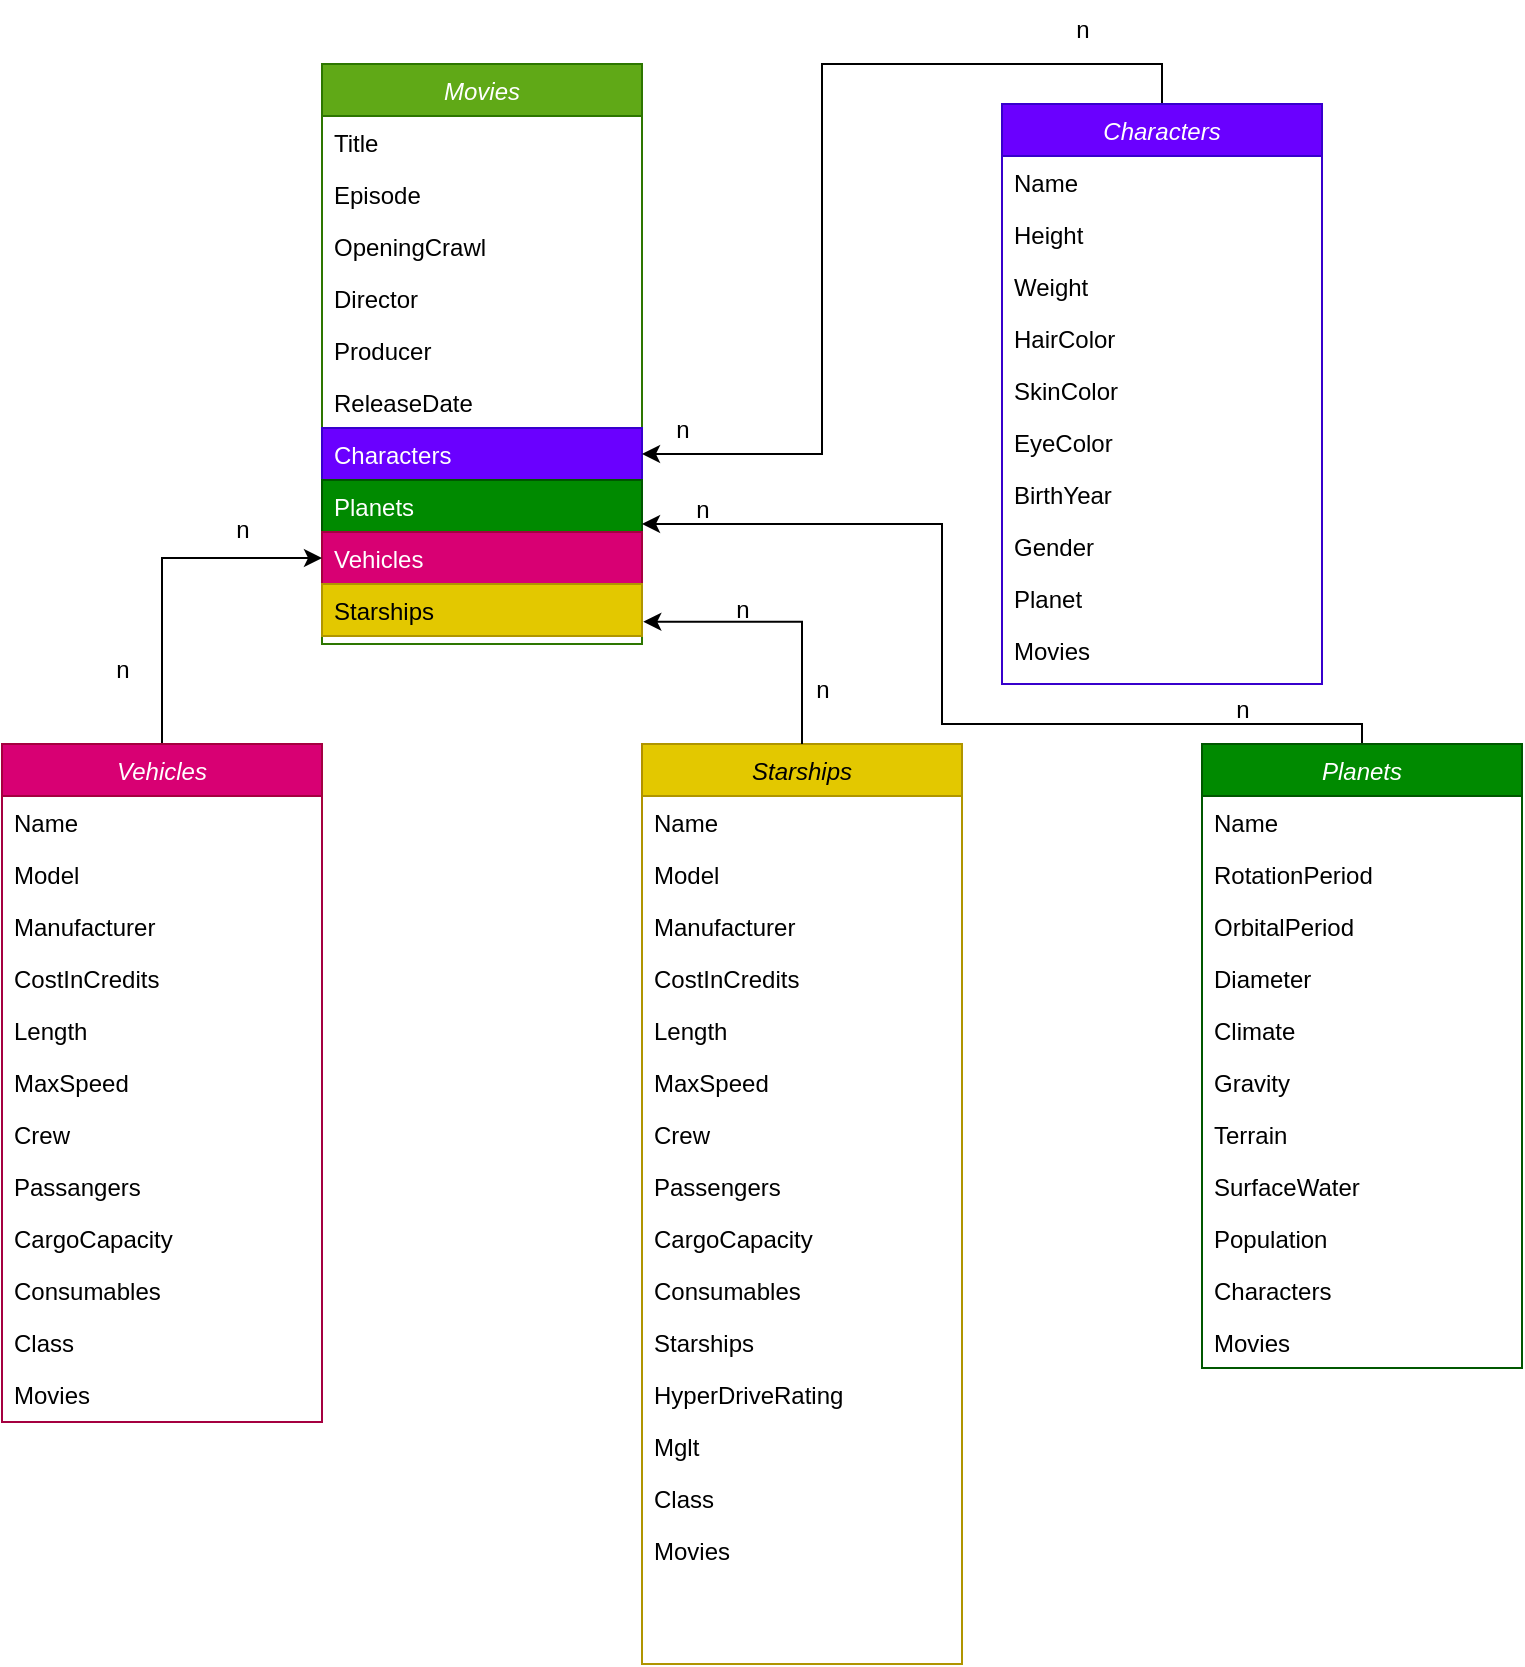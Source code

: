<mxfile version="24.2.5" type="device">
  <diagram id="C5RBs43oDa-KdzZeNtuy" name="Page-1">
    <mxGraphModel dx="1674" dy="836" grid="1" gridSize="10" guides="1" tooltips="1" connect="1" arrows="1" fold="1" page="1" pageScale="1" pageWidth="827" pageHeight="1169" math="0" shadow="0">
      <root>
        <mxCell id="WIyWlLk6GJQsqaUBKTNV-0" />
        <mxCell id="WIyWlLk6GJQsqaUBKTNV-1" parent="WIyWlLk6GJQsqaUBKTNV-0" />
        <mxCell id="zkfFHV4jXpPFQw0GAbJ--0" value="Movies" style="swimlane;fontStyle=2;align=center;verticalAlign=top;childLayout=stackLayout;horizontal=1;startSize=26;horizontalStack=0;resizeParent=1;resizeLast=0;collapsible=1;marginBottom=0;rounded=0;shadow=0;strokeWidth=1;fillColor=#60a917;fontColor=#ffffff;strokeColor=#2D7600;" parent="WIyWlLk6GJQsqaUBKTNV-1" vertex="1">
          <mxGeometry x="200" y="100" width="160" height="290" as="geometry">
            <mxRectangle x="230" y="140" width="160" height="26" as="alternateBounds" />
          </mxGeometry>
        </mxCell>
        <mxCell id="zkfFHV4jXpPFQw0GAbJ--1" value="Title" style="text;align=left;verticalAlign=top;spacingLeft=4;spacingRight=4;overflow=hidden;rotatable=0;points=[[0,0.5],[1,0.5]];portConstraint=eastwest;" parent="zkfFHV4jXpPFQw0GAbJ--0" vertex="1">
          <mxGeometry y="26" width="160" height="26" as="geometry" />
        </mxCell>
        <mxCell id="zkfFHV4jXpPFQw0GAbJ--2" value="Episode" style="text;align=left;verticalAlign=top;spacingLeft=4;spacingRight=4;overflow=hidden;rotatable=0;points=[[0,0.5],[1,0.5]];portConstraint=eastwest;rounded=0;shadow=0;html=0;" parent="zkfFHV4jXpPFQw0GAbJ--0" vertex="1">
          <mxGeometry y="52" width="160" height="26" as="geometry" />
        </mxCell>
        <mxCell id="zkfFHV4jXpPFQw0GAbJ--3" value="OpeningCrawl" style="text;align=left;verticalAlign=top;spacingLeft=4;spacingRight=4;overflow=hidden;rotatable=0;points=[[0,0.5],[1,0.5]];portConstraint=eastwest;rounded=0;shadow=0;html=0;" parent="zkfFHV4jXpPFQw0GAbJ--0" vertex="1">
          <mxGeometry y="78" width="160" height="26" as="geometry" />
        </mxCell>
        <mxCell id="EUKkS2BKYQm7LkqwIsS1-1" value="Director" style="text;align=left;verticalAlign=top;spacingLeft=4;spacingRight=4;overflow=hidden;rotatable=0;points=[[0,0.5],[1,0.5]];portConstraint=eastwest;rounded=0;shadow=0;html=0;" parent="zkfFHV4jXpPFQw0GAbJ--0" vertex="1">
          <mxGeometry y="104" width="160" height="26" as="geometry" />
        </mxCell>
        <mxCell id="EUKkS2BKYQm7LkqwIsS1-2" value="Producer" style="text;align=left;verticalAlign=top;spacingLeft=4;spacingRight=4;overflow=hidden;rotatable=0;points=[[0,0.5],[1,0.5]];portConstraint=eastwest;rounded=0;shadow=0;html=0;" parent="zkfFHV4jXpPFQw0GAbJ--0" vertex="1">
          <mxGeometry y="130" width="160" height="26" as="geometry" />
        </mxCell>
        <mxCell id="EUKkS2BKYQm7LkqwIsS1-3" value="ReleaseDate" style="text;align=left;verticalAlign=top;spacingLeft=4;spacingRight=4;overflow=hidden;rotatable=0;points=[[0,0.5],[1,0.5]];portConstraint=eastwest;rounded=0;shadow=0;html=0;" parent="zkfFHV4jXpPFQw0GAbJ--0" vertex="1">
          <mxGeometry y="156" width="160" height="26" as="geometry" />
        </mxCell>
        <mxCell id="EUKkS2BKYQm7LkqwIsS1-4" value="Characters" style="text;align=left;verticalAlign=top;spacingLeft=4;spacingRight=4;overflow=hidden;rotatable=0;points=[[0,0.5],[1,0.5]];portConstraint=eastwest;rounded=0;shadow=0;html=0;fillColor=#6a00ff;fontColor=#ffffff;strokeColor=#3700CC;" parent="zkfFHV4jXpPFQw0GAbJ--0" vertex="1">
          <mxGeometry y="182" width="160" height="26" as="geometry" />
        </mxCell>
        <mxCell id="EUKkS2BKYQm7LkqwIsS1-5" value="Planets" style="text;align=left;verticalAlign=top;spacingLeft=4;spacingRight=4;overflow=hidden;rotatable=0;points=[[0,0.5],[1,0.5]];portConstraint=eastwest;rounded=0;shadow=0;html=0;fillColor=#008a00;fontColor=#ffffff;strokeColor=#005700;" parent="zkfFHV4jXpPFQw0GAbJ--0" vertex="1">
          <mxGeometry y="208" width="160" height="26" as="geometry" />
        </mxCell>
        <mxCell id="EUKkS2BKYQm7LkqwIsS1-6" value="Vehicles" style="text;align=left;verticalAlign=top;spacingLeft=4;spacingRight=4;overflow=hidden;rotatable=0;points=[[0,0.5],[1,0.5]];portConstraint=eastwest;rounded=0;shadow=0;html=0;fillColor=#d80073;fontColor=#ffffff;strokeColor=#A50040;" parent="zkfFHV4jXpPFQw0GAbJ--0" vertex="1">
          <mxGeometry y="234" width="160" height="26" as="geometry" />
        </mxCell>
        <mxCell id="EUKkS2BKYQm7LkqwIsS1-7" value="Starships" style="text;align=left;verticalAlign=top;spacingLeft=4;spacingRight=4;overflow=hidden;rotatable=0;points=[[0,0.5],[1,0.5]];portConstraint=eastwest;rounded=0;shadow=0;html=0;fillColor=#e3c800;fontColor=#000000;strokeColor=#B09500;" parent="zkfFHV4jXpPFQw0GAbJ--0" vertex="1">
          <mxGeometry y="260" width="160" height="26" as="geometry" />
        </mxCell>
        <mxCell id="EUKkS2BKYQm7LkqwIsS1-63" style="edgeStyle=orthogonalEdgeStyle;rounded=0;orthogonalLoop=1;jettySize=auto;html=1;exitX=0.5;exitY=0;exitDx=0;exitDy=0;" parent="WIyWlLk6GJQsqaUBKTNV-1" source="EUKkS2BKYQm7LkqwIsS1-8" target="EUKkS2BKYQm7LkqwIsS1-4" edge="1">
          <mxGeometry relative="1" as="geometry" />
        </mxCell>
        <mxCell id="EUKkS2BKYQm7LkqwIsS1-8" value="Characters" style="swimlane;fontStyle=2;align=center;verticalAlign=top;childLayout=stackLayout;horizontal=1;startSize=26;horizontalStack=0;resizeParent=1;resizeLast=0;collapsible=1;marginBottom=0;rounded=0;shadow=0;strokeWidth=1;fillColor=#6a00ff;fontColor=#ffffff;strokeColor=#3700CC;" parent="WIyWlLk6GJQsqaUBKTNV-1" vertex="1">
          <mxGeometry x="540" y="120" width="160" height="290" as="geometry">
            <mxRectangle x="230" y="140" width="160" height="26" as="alternateBounds" />
          </mxGeometry>
        </mxCell>
        <mxCell id="EUKkS2BKYQm7LkqwIsS1-9" value="Name" style="text;align=left;verticalAlign=top;spacingLeft=4;spacingRight=4;overflow=hidden;rotatable=0;points=[[0,0.5],[1,0.5]];portConstraint=eastwest;" parent="EUKkS2BKYQm7LkqwIsS1-8" vertex="1">
          <mxGeometry y="26" width="160" height="26" as="geometry" />
        </mxCell>
        <mxCell id="EUKkS2BKYQm7LkqwIsS1-10" value="Height" style="text;align=left;verticalAlign=top;spacingLeft=4;spacingRight=4;overflow=hidden;rotatable=0;points=[[0,0.5],[1,0.5]];portConstraint=eastwest;rounded=0;shadow=0;html=0;" parent="EUKkS2BKYQm7LkqwIsS1-8" vertex="1">
          <mxGeometry y="52" width="160" height="26" as="geometry" />
        </mxCell>
        <mxCell id="EUKkS2BKYQm7LkqwIsS1-11" value="Weight" style="text;align=left;verticalAlign=top;spacingLeft=4;spacingRight=4;overflow=hidden;rotatable=0;points=[[0,0.5],[1,0.5]];portConstraint=eastwest;rounded=0;shadow=0;html=0;" parent="EUKkS2BKYQm7LkqwIsS1-8" vertex="1">
          <mxGeometry y="78" width="160" height="26" as="geometry" />
        </mxCell>
        <mxCell id="EUKkS2BKYQm7LkqwIsS1-12" value="HairColor" style="text;align=left;verticalAlign=top;spacingLeft=4;spacingRight=4;overflow=hidden;rotatable=0;points=[[0,0.5],[1,0.5]];portConstraint=eastwest;rounded=0;shadow=0;html=0;" parent="EUKkS2BKYQm7LkqwIsS1-8" vertex="1">
          <mxGeometry y="104" width="160" height="26" as="geometry" />
        </mxCell>
        <mxCell id="EUKkS2BKYQm7LkqwIsS1-13" value="SkinColor" style="text;align=left;verticalAlign=top;spacingLeft=4;spacingRight=4;overflow=hidden;rotatable=0;points=[[0,0.5],[1,0.5]];portConstraint=eastwest;rounded=0;shadow=0;html=0;" parent="EUKkS2BKYQm7LkqwIsS1-8" vertex="1">
          <mxGeometry y="130" width="160" height="26" as="geometry" />
        </mxCell>
        <mxCell id="EUKkS2BKYQm7LkqwIsS1-14" value="EyeColor" style="text;align=left;verticalAlign=top;spacingLeft=4;spacingRight=4;overflow=hidden;rotatable=0;points=[[0,0.5],[1,0.5]];portConstraint=eastwest;rounded=0;shadow=0;html=0;" parent="EUKkS2BKYQm7LkqwIsS1-8" vertex="1">
          <mxGeometry y="156" width="160" height="26" as="geometry" />
        </mxCell>
        <mxCell id="EUKkS2BKYQm7LkqwIsS1-15" value="BirthYear" style="text;align=left;verticalAlign=top;spacingLeft=4;spacingRight=4;overflow=hidden;rotatable=0;points=[[0,0.5],[1,0.5]];portConstraint=eastwest;rounded=0;shadow=0;html=0;" parent="EUKkS2BKYQm7LkqwIsS1-8" vertex="1">
          <mxGeometry y="182" width="160" height="26" as="geometry" />
        </mxCell>
        <mxCell id="EUKkS2BKYQm7LkqwIsS1-16" value="Gender" style="text;align=left;verticalAlign=top;spacingLeft=4;spacingRight=4;overflow=hidden;rotatable=0;points=[[0,0.5],[1,0.5]];portConstraint=eastwest;rounded=0;shadow=0;html=0;" parent="EUKkS2BKYQm7LkqwIsS1-8" vertex="1">
          <mxGeometry y="208" width="160" height="26" as="geometry" />
        </mxCell>
        <mxCell id="EUKkS2BKYQm7LkqwIsS1-17" value="Planet" style="text;align=left;verticalAlign=top;spacingLeft=4;spacingRight=4;overflow=hidden;rotatable=0;points=[[0,0.5],[1,0.5]];portConstraint=eastwest;rounded=0;shadow=0;html=0;" parent="EUKkS2BKYQm7LkqwIsS1-8" vertex="1">
          <mxGeometry y="234" width="160" height="26" as="geometry" />
        </mxCell>
        <mxCell id="EUKkS2BKYQm7LkqwIsS1-18" value="Movies" style="text;align=left;verticalAlign=top;spacingLeft=4;spacingRight=4;overflow=hidden;rotatable=0;points=[[0,0.5],[1,0.5]];portConstraint=eastwest;rounded=0;shadow=0;html=0;" parent="EUKkS2BKYQm7LkqwIsS1-8" vertex="1">
          <mxGeometry y="260" width="160" height="26" as="geometry" />
        </mxCell>
        <mxCell id="EUKkS2BKYQm7LkqwIsS1-62" style="edgeStyle=orthogonalEdgeStyle;rounded=0;orthogonalLoop=1;jettySize=auto;html=1;" parent="WIyWlLk6GJQsqaUBKTNV-1" source="EUKkS2BKYQm7LkqwIsS1-19" target="EUKkS2BKYQm7LkqwIsS1-5" edge="1">
          <mxGeometry relative="1" as="geometry">
            <Array as="points">
              <mxPoint x="720" y="430" />
              <mxPoint x="510" y="430" />
              <mxPoint x="510" y="330" />
            </Array>
          </mxGeometry>
        </mxCell>
        <mxCell id="EUKkS2BKYQm7LkqwIsS1-19" value="Planets" style="swimlane;fontStyle=2;align=center;verticalAlign=top;childLayout=stackLayout;horizontal=1;startSize=26;horizontalStack=0;resizeParent=1;resizeLast=0;collapsible=1;marginBottom=0;rounded=0;shadow=0;strokeWidth=1;fillColor=#008a00;strokeColor=#005700;fontColor=#ffffff;" parent="WIyWlLk6GJQsqaUBKTNV-1" vertex="1">
          <mxGeometry x="640" y="440" width="160" height="312" as="geometry">
            <mxRectangle x="230" y="140" width="160" height="26" as="alternateBounds" />
          </mxGeometry>
        </mxCell>
        <mxCell id="EUKkS2BKYQm7LkqwIsS1-20" value="Name" style="text;align=left;verticalAlign=top;spacingLeft=4;spacingRight=4;overflow=hidden;rotatable=0;points=[[0,0.5],[1,0.5]];portConstraint=eastwest;" parent="EUKkS2BKYQm7LkqwIsS1-19" vertex="1">
          <mxGeometry y="26" width="160" height="26" as="geometry" />
        </mxCell>
        <mxCell id="EUKkS2BKYQm7LkqwIsS1-21" value="RotationPeriod" style="text;align=left;verticalAlign=top;spacingLeft=4;spacingRight=4;overflow=hidden;rotatable=0;points=[[0,0.5],[1,0.5]];portConstraint=eastwest;rounded=0;shadow=0;html=0;" parent="EUKkS2BKYQm7LkqwIsS1-19" vertex="1">
          <mxGeometry y="52" width="160" height="26" as="geometry" />
        </mxCell>
        <mxCell id="EUKkS2BKYQm7LkqwIsS1-22" value="OrbitalPeriod" style="text;align=left;verticalAlign=top;spacingLeft=4;spacingRight=4;overflow=hidden;rotatable=0;points=[[0,0.5],[1,0.5]];portConstraint=eastwest;rounded=0;shadow=0;html=0;" parent="EUKkS2BKYQm7LkqwIsS1-19" vertex="1">
          <mxGeometry y="78" width="160" height="26" as="geometry" />
        </mxCell>
        <mxCell id="EUKkS2BKYQm7LkqwIsS1-23" value="Diameter" style="text;align=left;verticalAlign=top;spacingLeft=4;spacingRight=4;overflow=hidden;rotatable=0;points=[[0,0.5],[1,0.5]];portConstraint=eastwest;rounded=0;shadow=0;html=0;" parent="EUKkS2BKYQm7LkqwIsS1-19" vertex="1">
          <mxGeometry y="104" width="160" height="26" as="geometry" />
        </mxCell>
        <mxCell id="EUKkS2BKYQm7LkqwIsS1-24" value="Climate" style="text;align=left;verticalAlign=top;spacingLeft=4;spacingRight=4;overflow=hidden;rotatable=0;points=[[0,0.5],[1,0.5]];portConstraint=eastwest;rounded=0;shadow=0;html=0;" parent="EUKkS2BKYQm7LkqwIsS1-19" vertex="1">
          <mxGeometry y="130" width="160" height="26" as="geometry" />
        </mxCell>
        <mxCell id="EUKkS2BKYQm7LkqwIsS1-25" value="Gravity" style="text;align=left;verticalAlign=top;spacingLeft=4;spacingRight=4;overflow=hidden;rotatable=0;points=[[0,0.5],[1,0.5]];portConstraint=eastwest;rounded=0;shadow=0;html=0;" parent="EUKkS2BKYQm7LkqwIsS1-19" vertex="1">
          <mxGeometry y="156" width="160" height="26" as="geometry" />
        </mxCell>
        <mxCell id="EUKkS2BKYQm7LkqwIsS1-26" value="Terrain" style="text;align=left;verticalAlign=top;spacingLeft=4;spacingRight=4;overflow=hidden;rotatable=0;points=[[0,0.5],[1,0.5]];portConstraint=eastwest;rounded=0;shadow=0;html=0;" parent="EUKkS2BKYQm7LkqwIsS1-19" vertex="1">
          <mxGeometry y="182" width="160" height="26" as="geometry" />
        </mxCell>
        <mxCell id="EUKkS2BKYQm7LkqwIsS1-27" value="SurfaceWater" style="text;align=left;verticalAlign=top;spacingLeft=4;spacingRight=4;overflow=hidden;rotatable=0;points=[[0,0.5],[1,0.5]];portConstraint=eastwest;rounded=0;shadow=0;html=0;" parent="EUKkS2BKYQm7LkqwIsS1-19" vertex="1">
          <mxGeometry y="208" width="160" height="26" as="geometry" />
        </mxCell>
        <mxCell id="EUKkS2BKYQm7LkqwIsS1-28" value="Population" style="text;align=left;verticalAlign=top;spacingLeft=4;spacingRight=4;overflow=hidden;rotatable=0;points=[[0,0.5],[1,0.5]];portConstraint=eastwest;rounded=0;shadow=0;html=0;" parent="EUKkS2BKYQm7LkqwIsS1-19" vertex="1">
          <mxGeometry y="234" width="160" height="26" as="geometry" />
        </mxCell>
        <mxCell id="EUKkS2BKYQm7LkqwIsS1-29" value="Characters" style="text;align=left;verticalAlign=top;spacingLeft=4;spacingRight=4;overflow=hidden;rotatable=0;points=[[0,0.5],[1,0.5]];portConstraint=eastwest;rounded=0;shadow=0;html=0;" parent="EUKkS2BKYQm7LkqwIsS1-19" vertex="1">
          <mxGeometry y="260" width="160" height="26" as="geometry" />
        </mxCell>
        <mxCell id="EUKkS2BKYQm7LkqwIsS1-30" value="Movies" style="text;align=left;verticalAlign=top;spacingLeft=4;spacingRight=4;overflow=hidden;rotatable=0;points=[[0,0.5],[1,0.5]];portConstraint=eastwest;rounded=0;shadow=0;html=0;" parent="EUKkS2BKYQm7LkqwIsS1-19" vertex="1">
          <mxGeometry y="286" width="160" height="26" as="geometry" />
        </mxCell>
        <mxCell id="EUKkS2BKYQm7LkqwIsS1-61" style="edgeStyle=orthogonalEdgeStyle;rounded=0;orthogonalLoop=1;jettySize=auto;html=1;" parent="WIyWlLk6GJQsqaUBKTNV-1" source="EUKkS2BKYQm7LkqwIsS1-31" target="EUKkS2BKYQm7LkqwIsS1-6" edge="1">
          <mxGeometry relative="1" as="geometry" />
        </mxCell>
        <mxCell id="EUKkS2BKYQm7LkqwIsS1-31" value="Vehicles" style="swimlane;fontStyle=2;align=center;verticalAlign=top;childLayout=stackLayout;horizontal=1;startSize=26;horizontalStack=0;resizeParent=1;resizeLast=0;collapsible=1;marginBottom=0;rounded=0;shadow=0;strokeWidth=1;fillColor=#d80073;fontColor=#ffffff;strokeColor=#A50040;" parent="WIyWlLk6GJQsqaUBKTNV-1" vertex="1">
          <mxGeometry x="40" y="440" width="160" height="339" as="geometry">
            <mxRectangle x="230" y="140" width="160" height="26" as="alternateBounds" />
          </mxGeometry>
        </mxCell>
        <mxCell id="EUKkS2BKYQm7LkqwIsS1-32" value="Name" style="text;align=left;verticalAlign=top;spacingLeft=4;spacingRight=4;overflow=hidden;rotatable=0;points=[[0,0.5],[1,0.5]];portConstraint=eastwest;" parent="EUKkS2BKYQm7LkqwIsS1-31" vertex="1">
          <mxGeometry y="26" width="160" height="26" as="geometry" />
        </mxCell>
        <mxCell id="EUKkS2BKYQm7LkqwIsS1-33" value="Model" style="text;align=left;verticalAlign=top;spacingLeft=4;spacingRight=4;overflow=hidden;rotatable=0;points=[[0,0.5],[1,0.5]];portConstraint=eastwest;rounded=0;shadow=0;html=0;" parent="EUKkS2BKYQm7LkqwIsS1-31" vertex="1">
          <mxGeometry y="52" width="160" height="26" as="geometry" />
        </mxCell>
        <mxCell id="EUKkS2BKYQm7LkqwIsS1-34" value="Manufacturer" style="text;align=left;verticalAlign=top;spacingLeft=4;spacingRight=4;overflow=hidden;rotatable=0;points=[[0,0.5],[1,0.5]];portConstraint=eastwest;rounded=0;shadow=0;html=0;" parent="EUKkS2BKYQm7LkqwIsS1-31" vertex="1">
          <mxGeometry y="78" width="160" height="26" as="geometry" />
        </mxCell>
        <mxCell id="EUKkS2BKYQm7LkqwIsS1-35" value="CostInCredits" style="text;align=left;verticalAlign=top;spacingLeft=4;spacingRight=4;overflow=hidden;rotatable=0;points=[[0,0.5],[1,0.5]];portConstraint=eastwest;rounded=0;shadow=0;html=0;" parent="EUKkS2BKYQm7LkqwIsS1-31" vertex="1">
          <mxGeometry y="104" width="160" height="26" as="geometry" />
        </mxCell>
        <mxCell id="EUKkS2BKYQm7LkqwIsS1-36" value="Length" style="text;align=left;verticalAlign=top;spacingLeft=4;spacingRight=4;overflow=hidden;rotatable=0;points=[[0,0.5],[1,0.5]];portConstraint=eastwest;rounded=0;shadow=0;html=0;" parent="EUKkS2BKYQm7LkqwIsS1-31" vertex="1">
          <mxGeometry y="130" width="160" height="26" as="geometry" />
        </mxCell>
        <mxCell id="EUKkS2BKYQm7LkqwIsS1-37" value="MaxSpeed" style="text;align=left;verticalAlign=top;spacingLeft=4;spacingRight=4;overflow=hidden;rotatable=0;points=[[0,0.5],[1,0.5]];portConstraint=eastwest;rounded=0;shadow=0;html=0;" parent="EUKkS2BKYQm7LkqwIsS1-31" vertex="1">
          <mxGeometry y="156" width="160" height="26" as="geometry" />
        </mxCell>
        <mxCell id="EUKkS2BKYQm7LkqwIsS1-38" value="Crew" style="text;align=left;verticalAlign=top;spacingLeft=4;spacingRight=4;overflow=hidden;rotatable=0;points=[[0,0.5],[1,0.5]];portConstraint=eastwest;rounded=0;shadow=0;html=0;" parent="EUKkS2BKYQm7LkqwIsS1-31" vertex="1">
          <mxGeometry y="182" width="160" height="26" as="geometry" />
        </mxCell>
        <mxCell id="EUKkS2BKYQm7LkqwIsS1-39" value="Passangers" style="text;align=left;verticalAlign=top;spacingLeft=4;spacingRight=4;overflow=hidden;rotatable=0;points=[[0,0.5],[1,0.5]];portConstraint=eastwest;rounded=0;shadow=0;html=0;" parent="EUKkS2BKYQm7LkqwIsS1-31" vertex="1">
          <mxGeometry y="208" width="160" height="26" as="geometry" />
        </mxCell>
        <mxCell id="EUKkS2BKYQm7LkqwIsS1-40" value="CargoCapacity" style="text;align=left;verticalAlign=top;spacingLeft=4;spacingRight=4;overflow=hidden;rotatable=0;points=[[0,0.5],[1,0.5]];portConstraint=eastwest;rounded=0;shadow=0;html=0;" parent="EUKkS2BKYQm7LkqwIsS1-31" vertex="1">
          <mxGeometry y="234" width="160" height="26" as="geometry" />
        </mxCell>
        <mxCell id="EUKkS2BKYQm7LkqwIsS1-41" value="Consumables" style="text;align=left;verticalAlign=top;spacingLeft=4;spacingRight=4;overflow=hidden;rotatable=0;points=[[0,0.5],[1,0.5]];portConstraint=eastwest;rounded=0;shadow=0;html=0;" parent="EUKkS2BKYQm7LkqwIsS1-31" vertex="1">
          <mxGeometry y="260" width="160" height="26" as="geometry" />
        </mxCell>
        <mxCell id="EUKkS2BKYQm7LkqwIsS1-42" value="Class" style="text;align=left;verticalAlign=top;spacingLeft=4;spacingRight=4;overflow=hidden;rotatable=0;points=[[0,0.5],[1,0.5]];portConstraint=eastwest;rounded=0;shadow=0;html=0;" parent="EUKkS2BKYQm7LkqwIsS1-31" vertex="1">
          <mxGeometry y="286" width="160" height="26" as="geometry" />
        </mxCell>
        <mxCell id="EUKkS2BKYQm7LkqwIsS1-43" value="Movies" style="text;align=left;verticalAlign=top;spacingLeft=4;spacingRight=4;overflow=hidden;rotatable=0;points=[[0,0.5],[1,0.5]];portConstraint=eastwest;rounded=0;shadow=0;html=0;" parent="EUKkS2BKYQm7LkqwIsS1-31" vertex="1">
          <mxGeometry y="312" width="160" height="26" as="geometry" />
        </mxCell>
        <mxCell id="EUKkS2BKYQm7LkqwIsS1-44" value="Starships" style="swimlane;fontStyle=2;align=center;verticalAlign=top;childLayout=stackLayout;horizontal=1;startSize=26;horizontalStack=0;resizeParent=1;resizeLast=0;collapsible=1;marginBottom=0;rounded=0;shadow=0;strokeWidth=1;fillColor=#e3c800;fontColor=#000000;strokeColor=#B09500;" parent="WIyWlLk6GJQsqaUBKTNV-1" vertex="1">
          <mxGeometry x="360" y="440" width="160" height="460" as="geometry">
            <mxRectangle x="230" y="140" width="160" height="26" as="alternateBounds" />
          </mxGeometry>
        </mxCell>
        <mxCell id="EUKkS2BKYQm7LkqwIsS1-45" value="Name" style="text;align=left;verticalAlign=top;spacingLeft=4;spacingRight=4;overflow=hidden;rotatable=0;points=[[0,0.5],[1,0.5]];portConstraint=eastwest;" parent="EUKkS2BKYQm7LkqwIsS1-44" vertex="1">
          <mxGeometry y="26" width="160" height="26" as="geometry" />
        </mxCell>
        <mxCell id="EUKkS2BKYQm7LkqwIsS1-46" value="Model" style="text;align=left;verticalAlign=top;spacingLeft=4;spacingRight=4;overflow=hidden;rotatable=0;points=[[0,0.5],[1,0.5]];portConstraint=eastwest;rounded=0;shadow=0;html=0;" parent="EUKkS2BKYQm7LkqwIsS1-44" vertex="1">
          <mxGeometry y="52" width="160" height="26" as="geometry" />
        </mxCell>
        <mxCell id="EUKkS2BKYQm7LkqwIsS1-47" value="Manufacturer" style="text;align=left;verticalAlign=top;spacingLeft=4;spacingRight=4;overflow=hidden;rotatable=0;points=[[0,0.5],[1,0.5]];portConstraint=eastwest;rounded=0;shadow=0;html=0;" parent="EUKkS2BKYQm7LkqwIsS1-44" vertex="1">
          <mxGeometry y="78" width="160" height="26" as="geometry" />
        </mxCell>
        <mxCell id="EUKkS2BKYQm7LkqwIsS1-48" value="CostInCredits" style="text;align=left;verticalAlign=top;spacingLeft=4;spacingRight=4;overflow=hidden;rotatable=0;points=[[0,0.5],[1,0.5]];portConstraint=eastwest;rounded=0;shadow=0;html=0;" parent="EUKkS2BKYQm7LkqwIsS1-44" vertex="1">
          <mxGeometry y="104" width="160" height="26" as="geometry" />
        </mxCell>
        <mxCell id="EUKkS2BKYQm7LkqwIsS1-49" value="Length" style="text;align=left;verticalAlign=top;spacingLeft=4;spacingRight=4;overflow=hidden;rotatable=0;points=[[0,0.5],[1,0.5]];portConstraint=eastwest;rounded=0;shadow=0;html=0;" parent="EUKkS2BKYQm7LkqwIsS1-44" vertex="1">
          <mxGeometry y="130" width="160" height="26" as="geometry" />
        </mxCell>
        <mxCell id="EUKkS2BKYQm7LkqwIsS1-50" value="MaxSpeed" style="text;align=left;verticalAlign=top;spacingLeft=4;spacingRight=4;overflow=hidden;rotatable=0;points=[[0,0.5],[1,0.5]];portConstraint=eastwest;rounded=0;shadow=0;html=0;" parent="EUKkS2BKYQm7LkqwIsS1-44" vertex="1">
          <mxGeometry y="156" width="160" height="26" as="geometry" />
        </mxCell>
        <mxCell id="EUKkS2BKYQm7LkqwIsS1-51" value="Crew" style="text;align=left;verticalAlign=top;spacingLeft=4;spacingRight=4;overflow=hidden;rotatable=0;points=[[0,0.5],[1,0.5]];portConstraint=eastwest;rounded=0;shadow=0;html=0;" parent="EUKkS2BKYQm7LkqwIsS1-44" vertex="1">
          <mxGeometry y="182" width="160" height="26" as="geometry" />
        </mxCell>
        <mxCell id="EUKkS2BKYQm7LkqwIsS1-52" value="Passengers" style="text;align=left;verticalAlign=top;spacingLeft=4;spacingRight=4;overflow=hidden;rotatable=0;points=[[0,0.5],[1,0.5]];portConstraint=eastwest;rounded=0;shadow=0;html=0;" parent="EUKkS2BKYQm7LkqwIsS1-44" vertex="1">
          <mxGeometry y="208" width="160" height="26" as="geometry" />
        </mxCell>
        <mxCell id="EUKkS2BKYQm7LkqwIsS1-53" value="CargoCapacity" style="text;align=left;verticalAlign=top;spacingLeft=4;spacingRight=4;overflow=hidden;rotatable=0;points=[[0,0.5],[1,0.5]];portConstraint=eastwest;rounded=0;shadow=0;html=0;" parent="EUKkS2BKYQm7LkqwIsS1-44" vertex="1">
          <mxGeometry y="234" width="160" height="26" as="geometry" />
        </mxCell>
        <mxCell id="EUKkS2BKYQm7LkqwIsS1-57" value="Consumables" style="text;align=left;verticalAlign=top;spacingLeft=4;spacingRight=4;overflow=hidden;rotatable=0;points=[[0,0.5],[1,0.5]];portConstraint=eastwest;rounded=0;shadow=0;html=0;" parent="EUKkS2BKYQm7LkqwIsS1-44" vertex="1">
          <mxGeometry y="260" width="160" height="26" as="geometry" />
        </mxCell>
        <mxCell id="EUKkS2BKYQm7LkqwIsS1-54" value="Starships" style="text;align=left;verticalAlign=top;spacingLeft=4;spacingRight=4;overflow=hidden;rotatable=0;points=[[0,0.5],[1,0.5]];portConstraint=eastwest;rounded=0;shadow=0;html=0;" parent="EUKkS2BKYQm7LkqwIsS1-44" vertex="1">
          <mxGeometry y="286" width="160" height="26" as="geometry" />
        </mxCell>
        <mxCell id="EUKkS2BKYQm7LkqwIsS1-55" value="HyperDriveRating" style="text;align=left;verticalAlign=top;spacingLeft=4;spacingRight=4;overflow=hidden;rotatable=0;points=[[0,0.5],[1,0.5]];portConstraint=eastwest;rounded=0;shadow=0;html=0;" parent="EUKkS2BKYQm7LkqwIsS1-44" vertex="1">
          <mxGeometry y="312" width="160" height="26" as="geometry" />
        </mxCell>
        <mxCell id="EUKkS2BKYQm7LkqwIsS1-56" value="Mglt" style="text;align=left;verticalAlign=top;spacingLeft=4;spacingRight=4;overflow=hidden;rotatable=0;points=[[0,0.5],[1,0.5]];portConstraint=eastwest;rounded=0;shadow=0;html=0;" parent="EUKkS2BKYQm7LkqwIsS1-44" vertex="1">
          <mxGeometry y="338" width="160" height="26" as="geometry" />
        </mxCell>
        <mxCell id="EUKkS2BKYQm7LkqwIsS1-58" value="Class" style="text;align=left;verticalAlign=top;spacingLeft=4;spacingRight=4;overflow=hidden;rotatable=0;points=[[0,0.5],[1,0.5]];portConstraint=eastwest;rounded=0;shadow=0;html=0;" parent="EUKkS2BKYQm7LkqwIsS1-44" vertex="1">
          <mxGeometry y="364" width="160" height="26" as="geometry" />
        </mxCell>
        <mxCell id="EUKkS2BKYQm7LkqwIsS1-59" value="Movies" style="text;align=left;verticalAlign=top;spacingLeft=4;spacingRight=4;overflow=hidden;rotatable=0;points=[[0,0.5],[1,0.5]];portConstraint=eastwest;rounded=0;shadow=0;html=0;" parent="EUKkS2BKYQm7LkqwIsS1-44" vertex="1">
          <mxGeometry y="390" width="160" height="26" as="geometry" />
        </mxCell>
        <mxCell id="EUKkS2BKYQm7LkqwIsS1-60" style="edgeStyle=orthogonalEdgeStyle;rounded=0;orthogonalLoop=1;jettySize=auto;html=1;entryX=1.004;entryY=0.725;entryDx=0;entryDy=0;entryPerimeter=0;" parent="WIyWlLk6GJQsqaUBKTNV-1" source="EUKkS2BKYQm7LkqwIsS1-44" target="EUKkS2BKYQm7LkqwIsS1-7" edge="1">
          <mxGeometry relative="1" as="geometry" />
        </mxCell>
        <mxCell id="EUKkS2BKYQm7LkqwIsS1-64" value="n" style="text;html=1;align=center;verticalAlign=middle;resizable=0;points=[];autosize=1;strokeColor=none;fillColor=none;" parent="WIyWlLk6GJQsqaUBKTNV-1" vertex="1">
          <mxGeometry x="565" y="68" width="30" height="30" as="geometry" />
        </mxCell>
        <mxCell id="EUKkS2BKYQm7LkqwIsS1-65" value="n" style="text;html=1;align=center;verticalAlign=middle;resizable=0;points=[];autosize=1;strokeColor=none;fillColor=none;" parent="WIyWlLk6GJQsqaUBKTNV-1" vertex="1">
          <mxGeometry x="365" y="268" width="30" height="30" as="geometry" />
        </mxCell>
        <mxCell id="EUKkS2BKYQm7LkqwIsS1-66" value="n" style="text;html=1;align=center;verticalAlign=middle;resizable=0;points=[];autosize=1;strokeColor=none;fillColor=none;" parent="WIyWlLk6GJQsqaUBKTNV-1" vertex="1">
          <mxGeometry x="85" y="388" width="30" height="30" as="geometry" />
        </mxCell>
        <mxCell id="EUKkS2BKYQm7LkqwIsS1-67" value="n" style="text;html=1;align=center;verticalAlign=middle;resizable=0;points=[];autosize=1;strokeColor=none;fillColor=none;" parent="WIyWlLk6GJQsqaUBKTNV-1" vertex="1">
          <mxGeometry x="145" y="318" width="30" height="30" as="geometry" />
        </mxCell>
        <mxCell id="EUKkS2BKYQm7LkqwIsS1-68" value="n" style="text;html=1;align=center;verticalAlign=middle;resizable=0;points=[];autosize=1;strokeColor=none;fillColor=none;" parent="WIyWlLk6GJQsqaUBKTNV-1" vertex="1">
          <mxGeometry x="435" y="398" width="30" height="30" as="geometry" />
        </mxCell>
        <mxCell id="EUKkS2BKYQm7LkqwIsS1-69" value="n" style="text;html=1;align=center;verticalAlign=middle;resizable=0;points=[];autosize=1;strokeColor=none;fillColor=none;" parent="WIyWlLk6GJQsqaUBKTNV-1" vertex="1">
          <mxGeometry x="395" y="358" width="30" height="30" as="geometry" />
        </mxCell>
        <mxCell id="EUKkS2BKYQm7LkqwIsS1-70" value="n" style="text;html=1;align=center;verticalAlign=middle;resizable=0;points=[];autosize=1;strokeColor=none;fillColor=none;" parent="WIyWlLk6GJQsqaUBKTNV-1" vertex="1">
          <mxGeometry x="645" y="408" width="30" height="30" as="geometry" />
        </mxCell>
        <mxCell id="EUKkS2BKYQm7LkqwIsS1-71" value="n" style="text;html=1;align=center;verticalAlign=middle;resizable=0;points=[];autosize=1;strokeColor=none;fillColor=none;" parent="WIyWlLk6GJQsqaUBKTNV-1" vertex="1">
          <mxGeometry x="375" y="308" width="30" height="30" as="geometry" />
        </mxCell>
      </root>
    </mxGraphModel>
  </diagram>
</mxfile>
